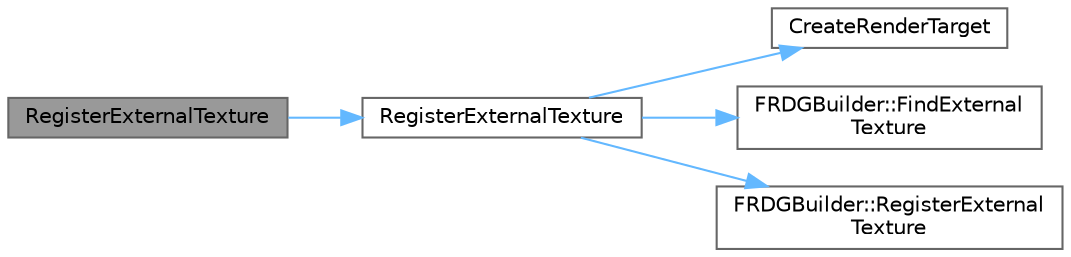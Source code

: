 digraph "RegisterExternalTexture"
{
 // INTERACTIVE_SVG=YES
 // LATEX_PDF_SIZE
  bgcolor="transparent";
  edge [fontname=Helvetica,fontsize=10,labelfontname=Helvetica,labelfontsize=10];
  node [fontname=Helvetica,fontsize=10,shape=box,height=0.2,width=0.4];
  rankdir="LR";
  Node1 [id="Node000001",label="RegisterExternalTexture",height=0.2,width=0.4,color="gray40", fillcolor="grey60", style="filled", fontcolor="black",tooltip=" "];
  Node1 -> Node2 [id="edge1_Node000001_Node000002",color="steelblue1",style="solid",tooltip=" "];
  Node2 [id="Node000002",label="RegisterExternalTexture",height=0.2,width=0.4,color="grey40", fillcolor="white", style="filled",URL="$d6/d45/RenderGraphUtils_8h.html#af3733af64a83b55a074ad75a05b9a83b",tooltip=" "];
  Node2 -> Node3 [id="edge2_Node000002_Node000003",color="steelblue1",style="solid",tooltip=" "];
  Node3 [id="Node000003",label="CreateRenderTarget",height=0.2,width=0.4,color="grey40", fillcolor="white", style="filled",URL="$d1/db7/RendererInterface_8h.html#a494ee4b3c4ad36f4c9d741f66647c28e",tooltip="Creates an untracked pooled render target from an RHI texture."];
  Node2 -> Node4 [id="edge3_Node000002_Node000004",color="steelblue1",style="solid",tooltip=" "];
  Node4 [id="Node000004",label="FRDGBuilder::FindExternal\lTexture",height=0.2,width=0.4,color="grey40", fillcolor="white", style="filled",URL="$d5/dac/classFRDGBuilder.html#ae5927c7a075c59b8b4b8231cd857494f",tooltip="Finds an RDG texture associated with the external texture, or returns null if none is found."];
  Node2 -> Node5 [id="edge4_Node000002_Node000005",color="steelblue1",style="solid",tooltip=" "];
  Node5 [id="Node000005",label="FRDGBuilder::RegisterExternal\lTexture",height=0.2,width=0.4,color="grey40", fillcolor="white", style="filled",URL="$d5/dac/classFRDGBuilder.html#a5b388efeff397ce7fd3b9015a1687c02",tooltip="Registers a external pooled render target texture to be tracked by the render graph."];
}
